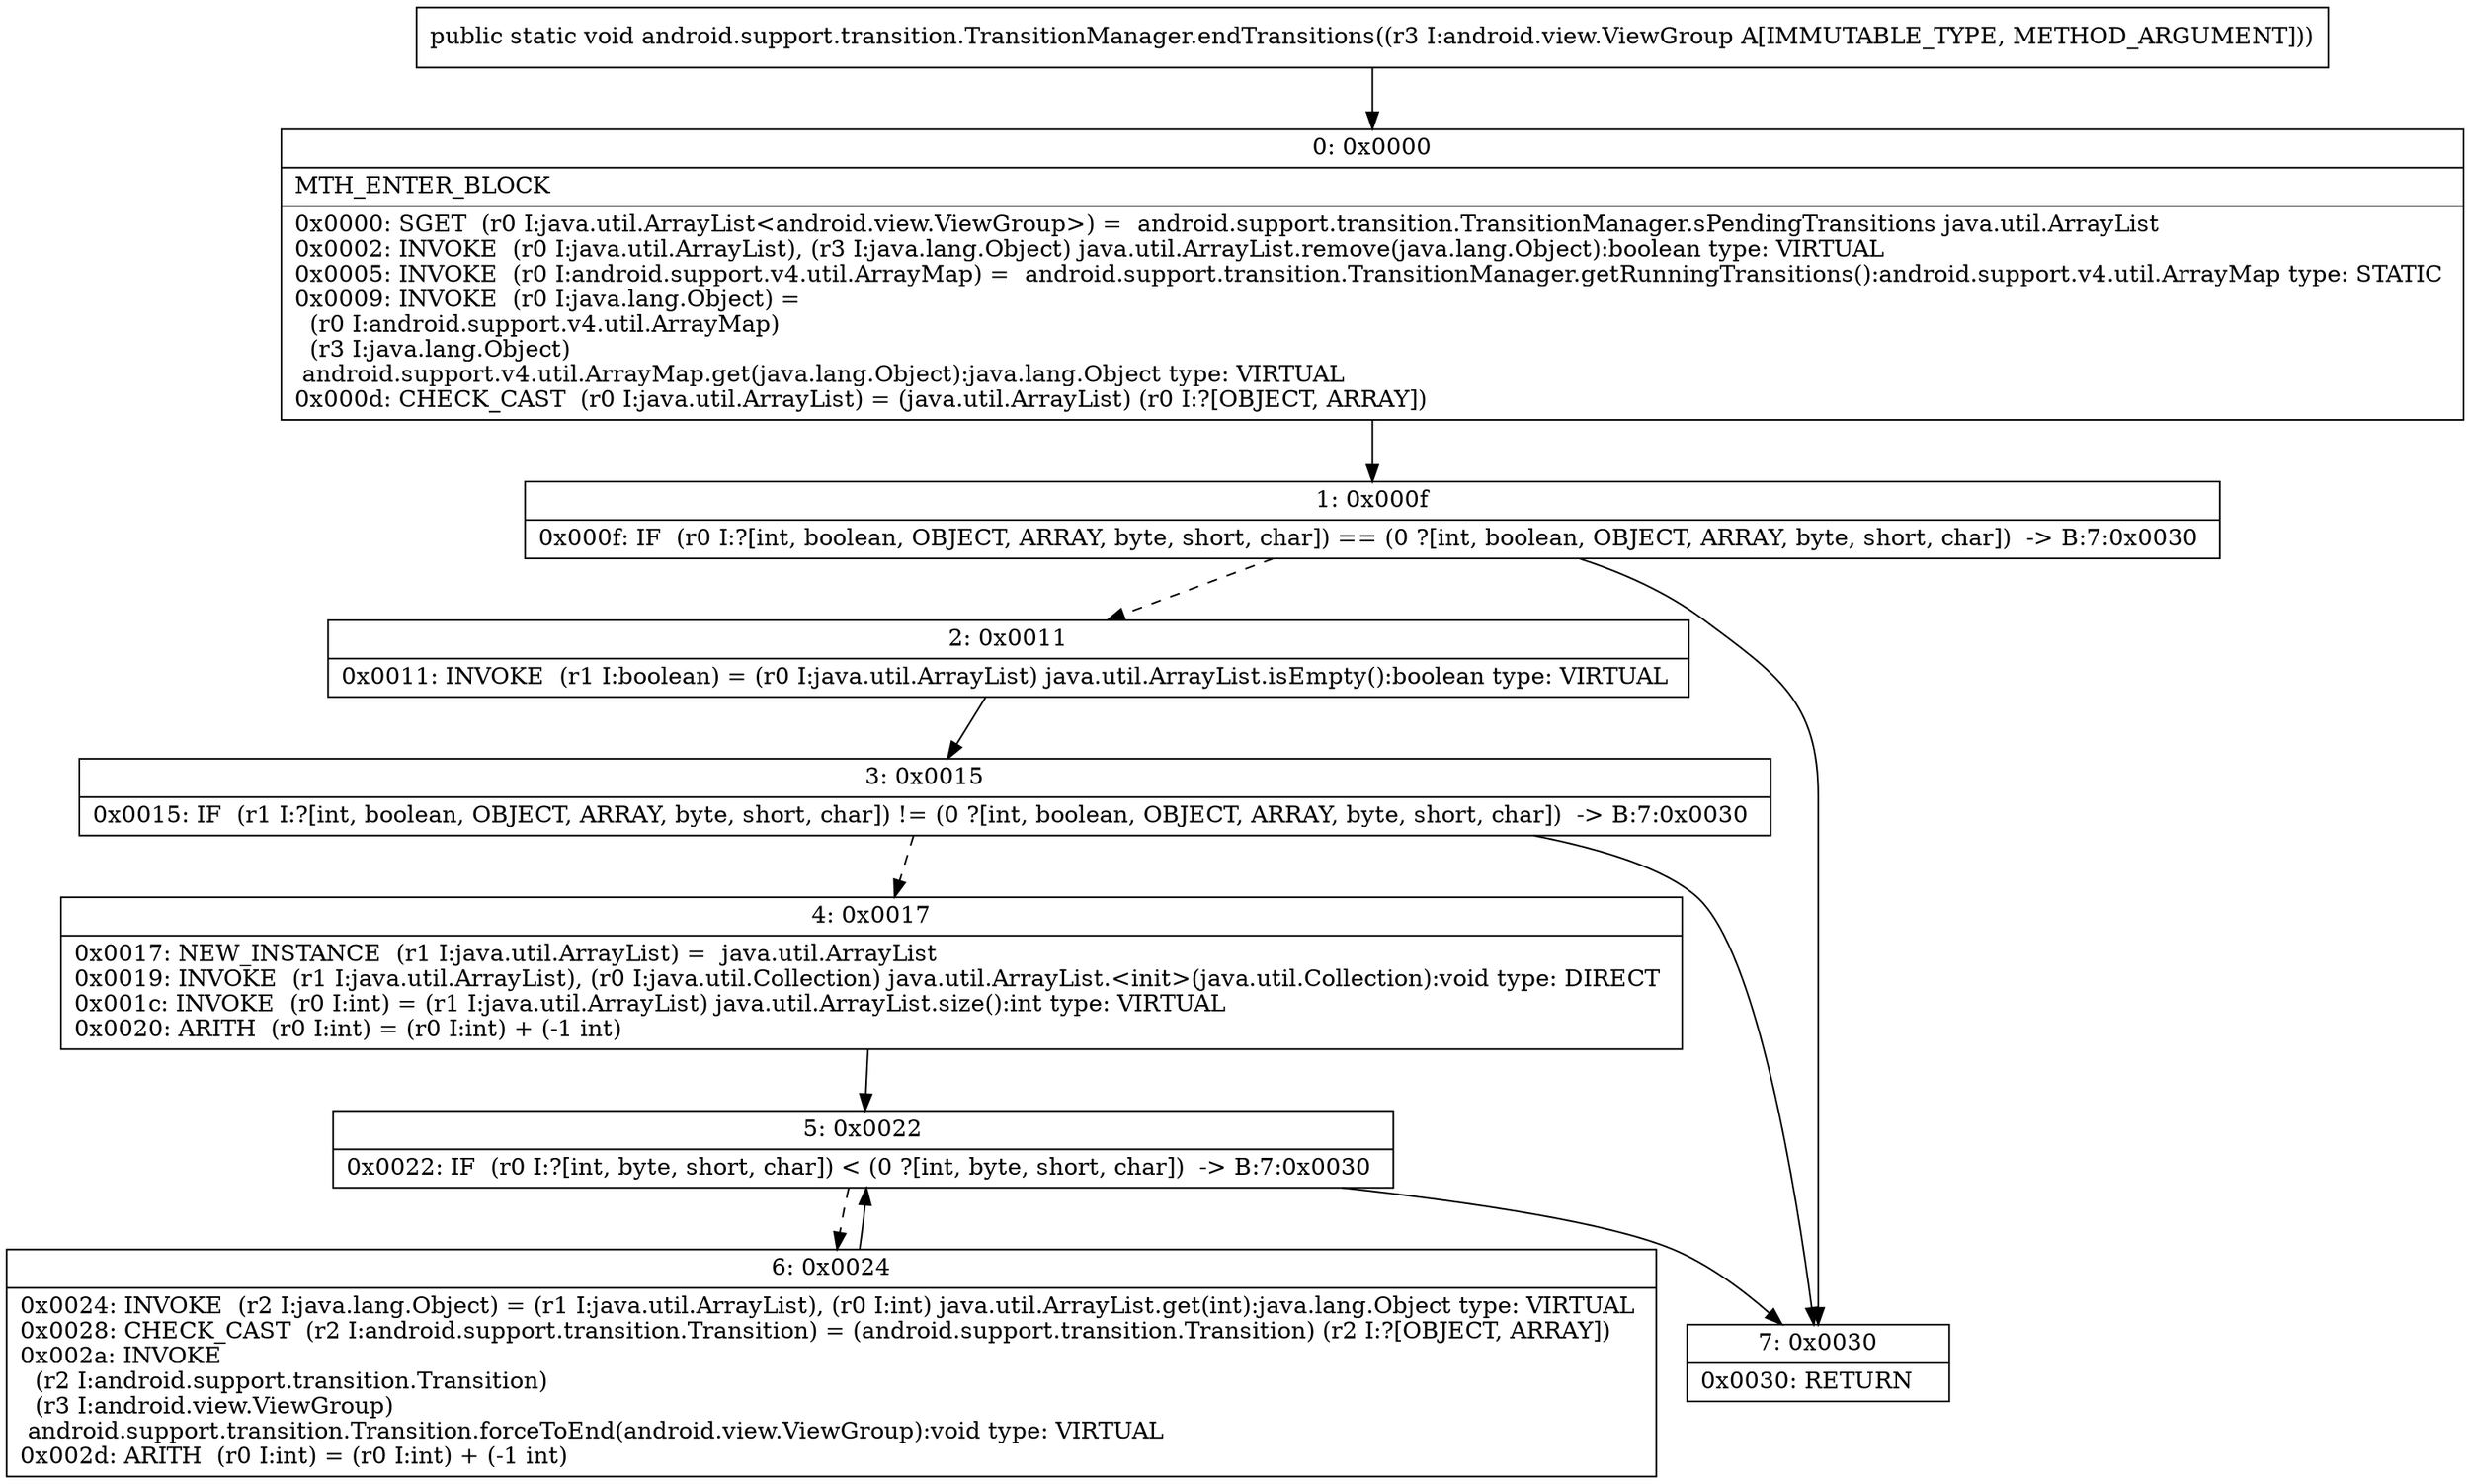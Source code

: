digraph "CFG forandroid.support.transition.TransitionManager.endTransitions(Landroid\/view\/ViewGroup;)V" {
Node_0 [shape=record,label="{0\:\ 0x0000|MTH_ENTER_BLOCK\l|0x0000: SGET  (r0 I:java.util.ArrayList\<android.view.ViewGroup\>) =  android.support.transition.TransitionManager.sPendingTransitions java.util.ArrayList \l0x0002: INVOKE  (r0 I:java.util.ArrayList), (r3 I:java.lang.Object) java.util.ArrayList.remove(java.lang.Object):boolean type: VIRTUAL \l0x0005: INVOKE  (r0 I:android.support.v4.util.ArrayMap) =  android.support.transition.TransitionManager.getRunningTransitions():android.support.v4.util.ArrayMap type: STATIC \l0x0009: INVOKE  (r0 I:java.lang.Object) = \l  (r0 I:android.support.v4.util.ArrayMap)\l  (r3 I:java.lang.Object)\l android.support.v4.util.ArrayMap.get(java.lang.Object):java.lang.Object type: VIRTUAL \l0x000d: CHECK_CAST  (r0 I:java.util.ArrayList) = (java.util.ArrayList) (r0 I:?[OBJECT, ARRAY]) \l}"];
Node_1 [shape=record,label="{1\:\ 0x000f|0x000f: IF  (r0 I:?[int, boolean, OBJECT, ARRAY, byte, short, char]) == (0 ?[int, boolean, OBJECT, ARRAY, byte, short, char])  \-\> B:7:0x0030 \l}"];
Node_2 [shape=record,label="{2\:\ 0x0011|0x0011: INVOKE  (r1 I:boolean) = (r0 I:java.util.ArrayList) java.util.ArrayList.isEmpty():boolean type: VIRTUAL \l}"];
Node_3 [shape=record,label="{3\:\ 0x0015|0x0015: IF  (r1 I:?[int, boolean, OBJECT, ARRAY, byte, short, char]) != (0 ?[int, boolean, OBJECT, ARRAY, byte, short, char])  \-\> B:7:0x0030 \l}"];
Node_4 [shape=record,label="{4\:\ 0x0017|0x0017: NEW_INSTANCE  (r1 I:java.util.ArrayList) =  java.util.ArrayList \l0x0019: INVOKE  (r1 I:java.util.ArrayList), (r0 I:java.util.Collection) java.util.ArrayList.\<init\>(java.util.Collection):void type: DIRECT \l0x001c: INVOKE  (r0 I:int) = (r1 I:java.util.ArrayList) java.util.ArrayList.size():int type: VIRTUAL \l0x0020: ARITH  (r0 I:int) = (r0 I:int) + (\-1 int) \l}"];
Node_5 [shape=record,label="{5\:\ 0x0022|0x0022: IF  (r0 I:?[int, byte, short, char]) \< (0 ?[int, byte, short, char])  \-\> B:7:0x0030 \l}"];
Node_6 [shape=record,label="{6\:\ 0x0024|0x0024: INVOKE  (r2 I:java.lang.Object) = (r1 I:java.util.ArrayList), (r0 I:int) java.util.ArrayList.get(int):java.lang.Object type: VIRTUAL \l0x0028: CHECK_CAST  (r2 I:android.support.transition.Transition) = (android.support.transition.Transition) (r2 I:?[OBJECT, ARRAY]) \l0x002a: INVOKE  \l  (r2 I:android.support.transition.Transition)\l  (r3 I:android.view.ViewGroup)\l android.support.transition.Transition.forceToEnd(android.view.ViewGroup):void type: VIRTUAL \l0x002d: ARITH  (r0 I:int) = (r0 I:int) + (\-1 int) \l}"];
Node_7 [shape=record,label="{7\:\ 0x0030|0x0030: RETURN   \l}"];
MethodNode[shape=record,label="{public static void android.support.transition.TransitionManager.endTransitions((r3 I:android.view.ViewGroup A[IMMUTABLE_TYPE, METHOD_ARGUMENT])) }"];
MethodNode -> Node_0;
Node_0 -> Node_1;
Node_1 -> Node_2[style=dashed];
Node_1 -> Node_7;
Node_2 -> Node_3;
Node_3 -> Node_4[style=dashed];
Node_3 -> Node_7;
Node_4 -> Node_5;
Node_5 -> Node_6[style=dashed];
Node_5 -> Node_7;
Node_6 -> Node_5;
}

